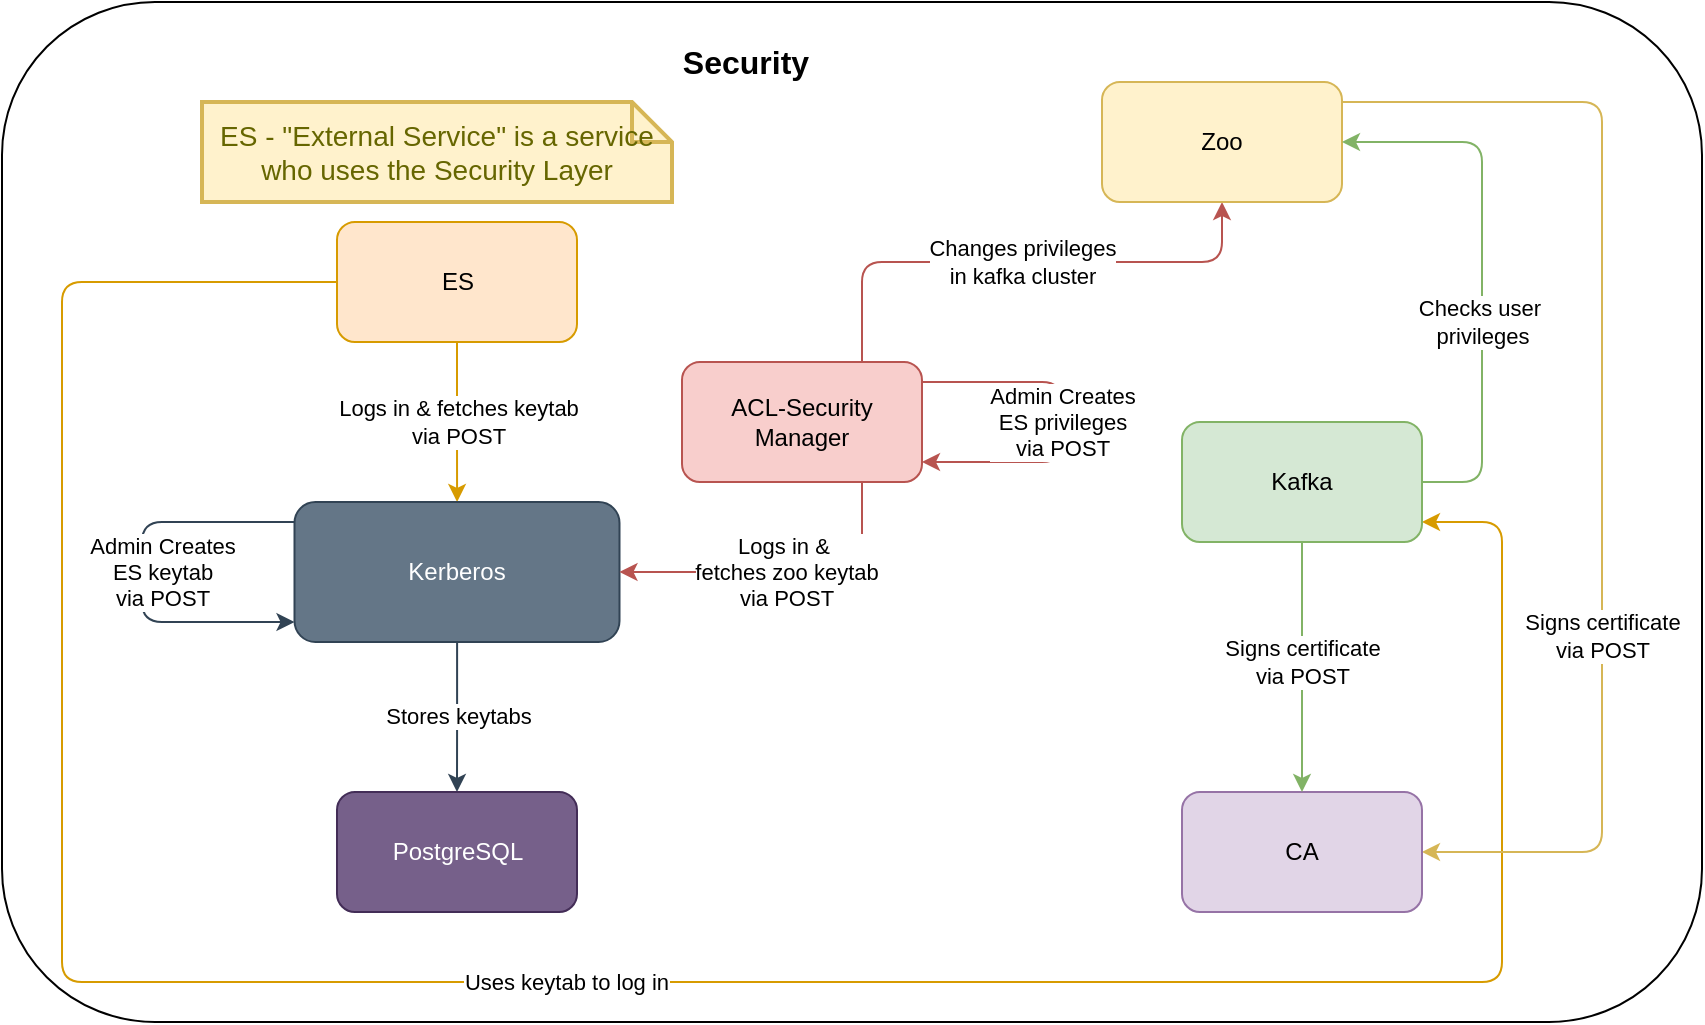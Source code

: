<mxfile version="13.6.2" type="device"><diagram id="zGuYqAXrwCudrkA4uidf" name="Page-1"><mxGraphModel dx="1106" dy="860" grid="1" gridSize="10" guides="1" tooltips="1" connect="1" arrows="1" fold="1" page="1" pageScale="1" pageWidth="827" pageHeight="1169" math="0" shadow="0"><root><mxCell id="0"/><mxCell id="1" parent="0"/><mxCell id="zruj9AOMrc-BiIFHQRGr-1" value="" style="rounded=1;whiteSpace=wrap;html=1;" vertex="1" parent="1"><mxGeometry x="20" y="190" width="850" height="510" as="geometry"/></mxCell><mxCell id="zruj9AOMrc-BiIFHQRGr-2" value="&lt;font style=&quot;font-size: 16px&quot;&gt;&lt;b&gt;Security&lt;/b&gt;&lt;/font&gt;" style="text;html=1;strokeColor=none;fillColor=none;align=center;verticalAlign=middle;whiteSpace=wrap;rounded=0;" vertex="1" parent="1"><mxGeometry x="345" y="210" width="94" height="20" as="geometry"/></mxCell><mxCell id="zruj9AOMrc-BiIFHQRGr-12" value="Logs in &amp;amp; fetches keytab&lt;br&gt;via POST" style="edgeStyle=orthogonalEdgeStyle;rounded=1;orthogonalLoop=1;jettySize=auto;html=1;fillColor=#ffe6cc;strokeColor=#d79b00;" edge="1" parent="1" source="zruj9AOMrc-BiIFHQRGr-3" target="zruj9AOMrc-BiIFHQRGr-4"><mxGeometry relative="1" as="geometry"/></mxCell><mxCell id="zruj9AOMrc-BiIFHQRGr-23" value="Uses keytab to log in" style="edgeStyle=orthogonalEdgeStyle;rounded=1;orthogonalLoop=1;jettySize=auto;html=1;fillColor=#ffe6cc;strokeColor=#d79b00;" edge="1" parent="1" source="zruj9AOMrc-BiIFHQRGr-3" target="zruj9AOMrc-BiIFHQRGr-18"><mxGeometry relative="1" as="geometry"><Array as="points"><mxPoint x="50" y="330"/><mxPoint x="50" y="680"/><mxPoint x="770" y="680"/><mxPoint x="770" y="450"/></Array></mxGeometry></mxCell><mxCell id="zruj9AOMrc-BiIFHQRGr-3" value="ES" style="rounded=1;whiteSpace=wrap;html=1;fillColor=#ffe6cc;strokeColor=#d79b00;" vertex="1" parent="1"><mxGeometry x="187.5" y="300" width="120" height="60" as="geometry"/></mxCell><mxCell id="zruj9AOMrc-BiIFHQRGr-11" value="Stores keytabs" style="edgeStyle=orthogonalEdgeStyle;rounded=1;orthogonalLoop=1;jettySize=auto;html=1;fillColor=#647687;strokeColor=#314354;" edge="1" parent="1" source="zruj9AOMrc-BiIFHQRGr-4" target="zruj9AOMrc-BiIFHQRGr-9"><mxGeometry relative="1" as="geometry"/></mxCell><mxCell id="zruj9AOMrc-BiIFHQRGr-4" value="Kerberos" style="rounded=1;whiteSpace=wrap;html=1;fillColor=#647687;strokeColor=#314354;fontColor=#ffffff;" vertex="1" parent="1"><mxGeometry x="166.25" y="440" width="162.5" height="70" as="geometry"/></mxCell><mxCell id="zruj9AOMrc-BiIFHQRGr-5" value="ES - &quot;External Service&quot; is a service who uses the Security Layer" style="shape=note;strokeWidth=2;fontSize=14;size=20;whiteSpace=wrap;html=1;fillColor=#fff2cc;strokeColor=#d6b656;fontColor=#666600;" vertex="1" parent="1"><mxGeometry x="120" y="240" width="235" height="50" as="geometry"/></mxCell><mxCell id="zruj9AOMrc-BiIFHQRGr-14" value="Changes&amp;nbsp;privileges &lt;br&gt;in kafka cluster" style="edgeStyle=orthogonalEdgeStyle;rounded=1;orthogonalLoop=1;jettySize=auto;html=1;fillColor=#f8cecc;strokeColor=#b85450;" edge="1" parent="1" source="zruj9AOMrc-BiIFHQRGr-6" target="zruj9AOMrc-BiIFHQRGr-7"><mxGeometry relative="1" as="geometry"><Array as="points"><mxPoint x="450" y="320"/></Array></mxGeometry></mxCell><mxCell id="zruj9AOMrc-BiIFHQRGr-16" value="Logs in &amp;amp;&amp;nbsp;&lt;br&gt;fetches zoo keytab &lt;br&gt;via POST" style="edgeStyle=orthogonalEdgeStyle;rounded=1;orthogonalLoop=1;jettySize=auto;html=1;fillColor=#f8cecc;strokeColor=#b85450;" edge="1" parent="1" source="zruj9AOMrc-BiIFHQRGr-6" target="zruj9AOMrc-BiIFHQRGr-4"><mxGeometry relative="1" as="geometry"><Array as="points"><mxPoint x="450" y="475"/></Array></mxGeometry></mxCell><mxCell id="zruj9AOMrc-BiIFHQRGr-6" value="ACL-Security Manager" style="rounded=1;whiteSpace=wrap;html=1;fillColor=#f8cecc;strokeColor=#b85450;" vertex="1" parent="1"><mxGeometry x="360" y="370" width="120" height="60" as="geometry"/></mxCell><mxCell id="zruj9AOMrc-BiIFHQRGr-24" value="Signs certificate&lt;br&gt;via POST" style="edgeStyle=orthogonalEdgeStyle;rounded=1;orthogonalLoop=1;jettySize=auto;html=1;fillColor=#fff2cc;strokeColor=#d6b656;" edge="1" parent="1" source="zruj9AOMrc-BiIFHQRGr-7" target="zruj9AOMrc-BiIFHQRGr-8"><mxGeometry x="0.333" relative="1" as="geometry"><Array as="points"><mxPoint x="820" y="240"/><mxPoint x="820" y="615"/></Array><mxPoint as="offset"/></mxGeometry></mxCell><mxCell id="zruj9AOMrc-BiIFHQRGr-7" value="Zoo" style="rounded=1;whiteSpace=wrap;html=1;fillColor=#fff2cc;strokeColor=#d6b656;" vertex="1" parent="1"><mxGeometry x="570" y="230" width="120" height="60" as="geometry"/></mxCell><mxCell id="zruj9AOMrc-BiIFHQRGr-8" value="CA" style="rounded=1;whiteSpace=wrap;html=1;fillColor=#e1d5e7;strokeColor=#9673a6;" vertex="1" parent="1"><mxGeometry x="610" y="585" width="120" height="60" as="geometry"/></mxCell><mxCell id="zruj9AOMrc-BiIFHQRGr-9" value="PostgreSQL" style="rounded=1;whiteSpace=wrap;html=1;fillColor=#76608a;strokeColor=#432D57;fontColor=#ffffff;" vertex="1" parent="1"><mxGeometry x="187.5" y="585" width="120" height="60" as="geometry"/></mxCell><mxCell id="zruj9AOMrc-BiIFHQRGr-10" style="edgeStyle=orthogonalEdgeStyle;rounded=0;orthogonalLoop=1;jettySize=auto;html=1;exitX=0.5;exitY=1;exitDx=0;exitDy=0;" edge="1" parent="1" source="zruj9AOMrc-BiIFHQRGr-3" target="zruj9AOMrc-BiIFHQRGr-3"><mxGeometry relative="1" as="geometry"/></mxCell><mxCell id="zruj9AOMrc-BiIFHQRGr-13" value="Admin Creates &lt;br&gt;ES keytab&lt;br&gt;via POST" style="edgeStyle=orthogonalEdgeStyle;rounded=1;orthogonalLoop=1;jettySize=auto;html=1;elbow=vertical;fillColor=#647687;strokeColor=#314354;" edge="1" parent="1" source="zruj9AOMrc-BiIFHQRGr-4" target="zruj9AOMrc-BiIFHQRGr-4"><mxGeometry y="10" relative="1" as="geometry"><Array as="points"><mxPoint x="90" y="450"/></Array><mxPoint as="offset"/></mxGeometry></mxCell><mxCell id="zruj9AOMrc-BiIFHQRGr-20" value="Checks user&amp;nbsp;&lt;br&gt;privileges" style="edgeStyle=orthogonalEdgeStyle;rounded=1;orthogonalLoop=1;jettySize=auto;html=1;fillColor=#d5e8d4;strokeColor=#82b366;" edge="1" parent="1" source="zruj9AOMrc-BiIFHQRGr-18" target="zruj9AOMrc-BiIFHQRGr-7"><mxGeometry x="-0.185" relative="1" as="geometry"><Array as="points"><mxPoint x="760" y="430"/><mxPoint x="760" y="260"/></Array><mxPoint as="offset"/></mxGeometry></mxCell><mxCell id="zruj9AOMrc-BiIFHQRGr-21" value="Signs certificate&lt;br&gt;via POST" style="edgeStyle=orthogonalEdgeStyle;rounded=0;orthogonalLoop=1;jettySize=auto;html=1;fillColor=#d5e8d4;strokeColor=#82b366;" edge="1" parent="1" source="zruj9AOMrc-BiIFHQRGr-18" target="zruj9AOMrc-BiIFHQRGr-8"><mxGeometry x="-0.04" relative="1" as="geometry"><mxPoint as="offset"/></mxGeometry></mxCell><mxCell id="zruj9AOMrc-BiIFHQRGr-18" value="Kafka" style="rounded=1;whiteSpace=wrap;html=1;fillColor=#d5e8d4;strokeColor=#82b366;" vertex="1" parent="1"><mxGeometry x="610" y="400" width="120" height="60" as="geometry"/></mxCell><mxCell id="zruj9AOMrc-BiIFHQRGr-22" value="Admin Creates &lt;br&gt;ES privileges&lt;br&gt;via POST" style="edgeStyle=orthogonalEdgeStyle;rounded=1;orthogonalLoop=1;jettySize=auto;html=1;elbow=vertical;fillColor=#f8cecc;strokeColor=#b85450;" edge="1" parent="1" source="zruj9AOMrc-BiIFHQRGr-6" target="zruj9AOMrc-BiIFHQRGr-6"><mxGeometry relative="1" as="geometry"><Array as="points"><mxPoint x="550" y="380"/></Array></mxGeometry></mxCell></root></mxGraphModel></diagram></mxfile>